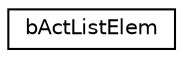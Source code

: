 digraph G
{
  edge [fontname="Helvetica",fontsize="10",labelfontname="Helvetica",labelfontsize="10"];
  node [fontname="Helvetica",fontsize="10",shape=record];
  rankdir=LR;
  Node1 [label="bActListElem",height=0.2,width=0.4,color="black", fillcolor="white", style="filled",URL="$dc/de5/structbActListElem.html"];
}
